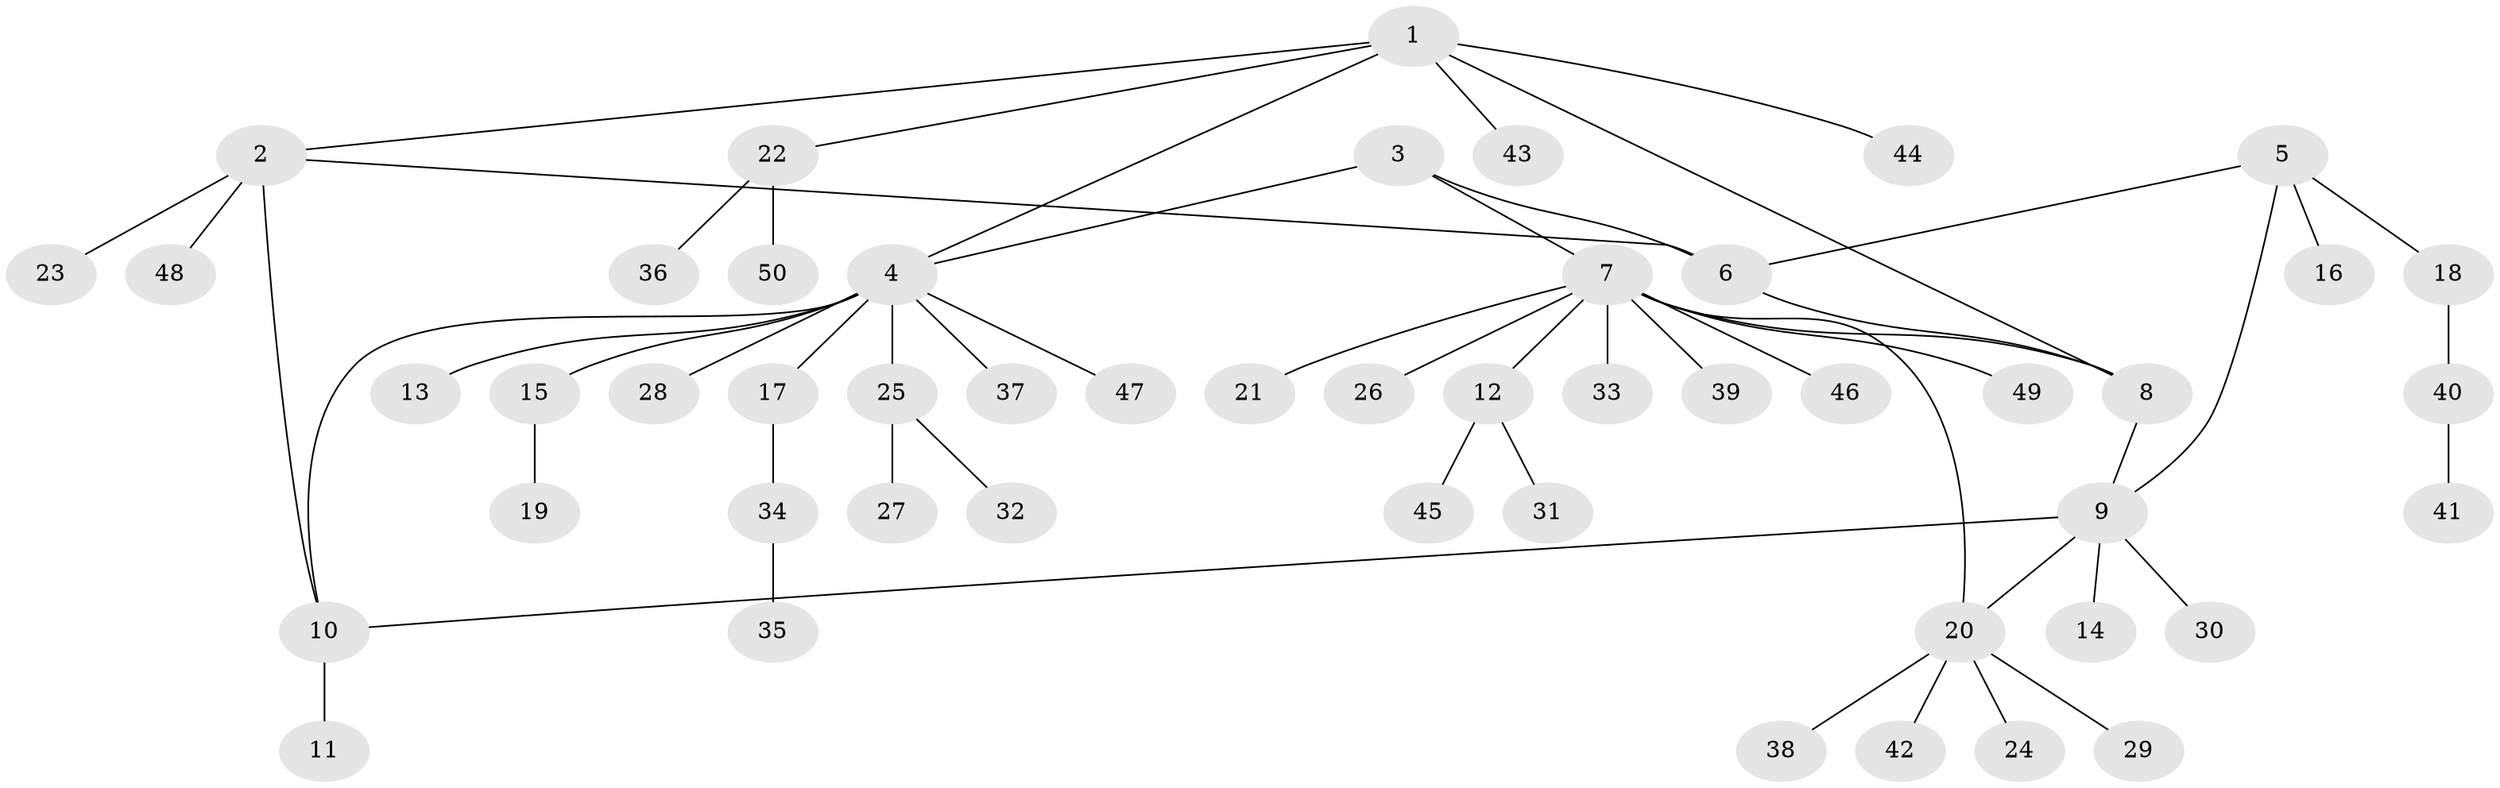 // Generated by graph-tools (version 1.1) at 2025/50/03/09/25 03:50:41]
// undirected, 50 vertices, 56 edges
graph export_dot {
graph [start="1"]
  node [color=gray90,style=filled];
  1;
  2;
  3;
  4;
  5;
  6;
  7;
  8;
  9;
  10;
  11;
  12;
  13;
  14;
  15;
  16;
  17;
  18;
  19;
  20;
  21;
  22;
  23;
  24;
  25;
  26;
  27;
  28;
  29;
  30;
  31;
  32;
  33;
  34;
  35;
  36;
  37;
  38;
  39;
  40;
  41;
  42;
  43;
  44;
  45;
  46;
  47;
  48;
  49;
  50;
  1 -- 2;
  1 -- 4;
  1 -- 8;
  1 -- 22;
  1 -- 43;
  1 -- 44;
  2 -- 6;
  2 -- 10;
  2 -- 23;
  2 -- 48;
  3 -- 4;
  3 -- 6;
  3 -- 7;
  4 -- 10;
  4 -- 13;
  4 -- 15;
  4 -- 17;
  4 -- 25;
  4 -- 28;
  4 -- 37;
  4 -- 47;
  5 -- 6;
  5 -- 9;
  5 -- 16;
  5 -- 18;
  6 -- 8;
  7 -- 8;
  7 -- 12;
  7 -- 20;
  7 -- 21;
  7 -- 26;
  7 -- 33;
  7 -- 39;
  7 -- 46;
  7 -- 49;
  8 -- 9;
  9 -- 10;
  9 -- 14;
  9 -- 20;
  9 -- 30;
  10 -- 11;
  12 -- 31;
  12 -- 45;
  15 -- 19;
  17 -- 34;
  18 -- 40;
  20 -- 24;
  20 -- 29;
  20 -- 38;
  20 -- 42;
  22 -- 36;
  22 -- 50;
  25 -- 27;
  25 -- 32;
  34 -- 35;
  40 -- 41;
}
